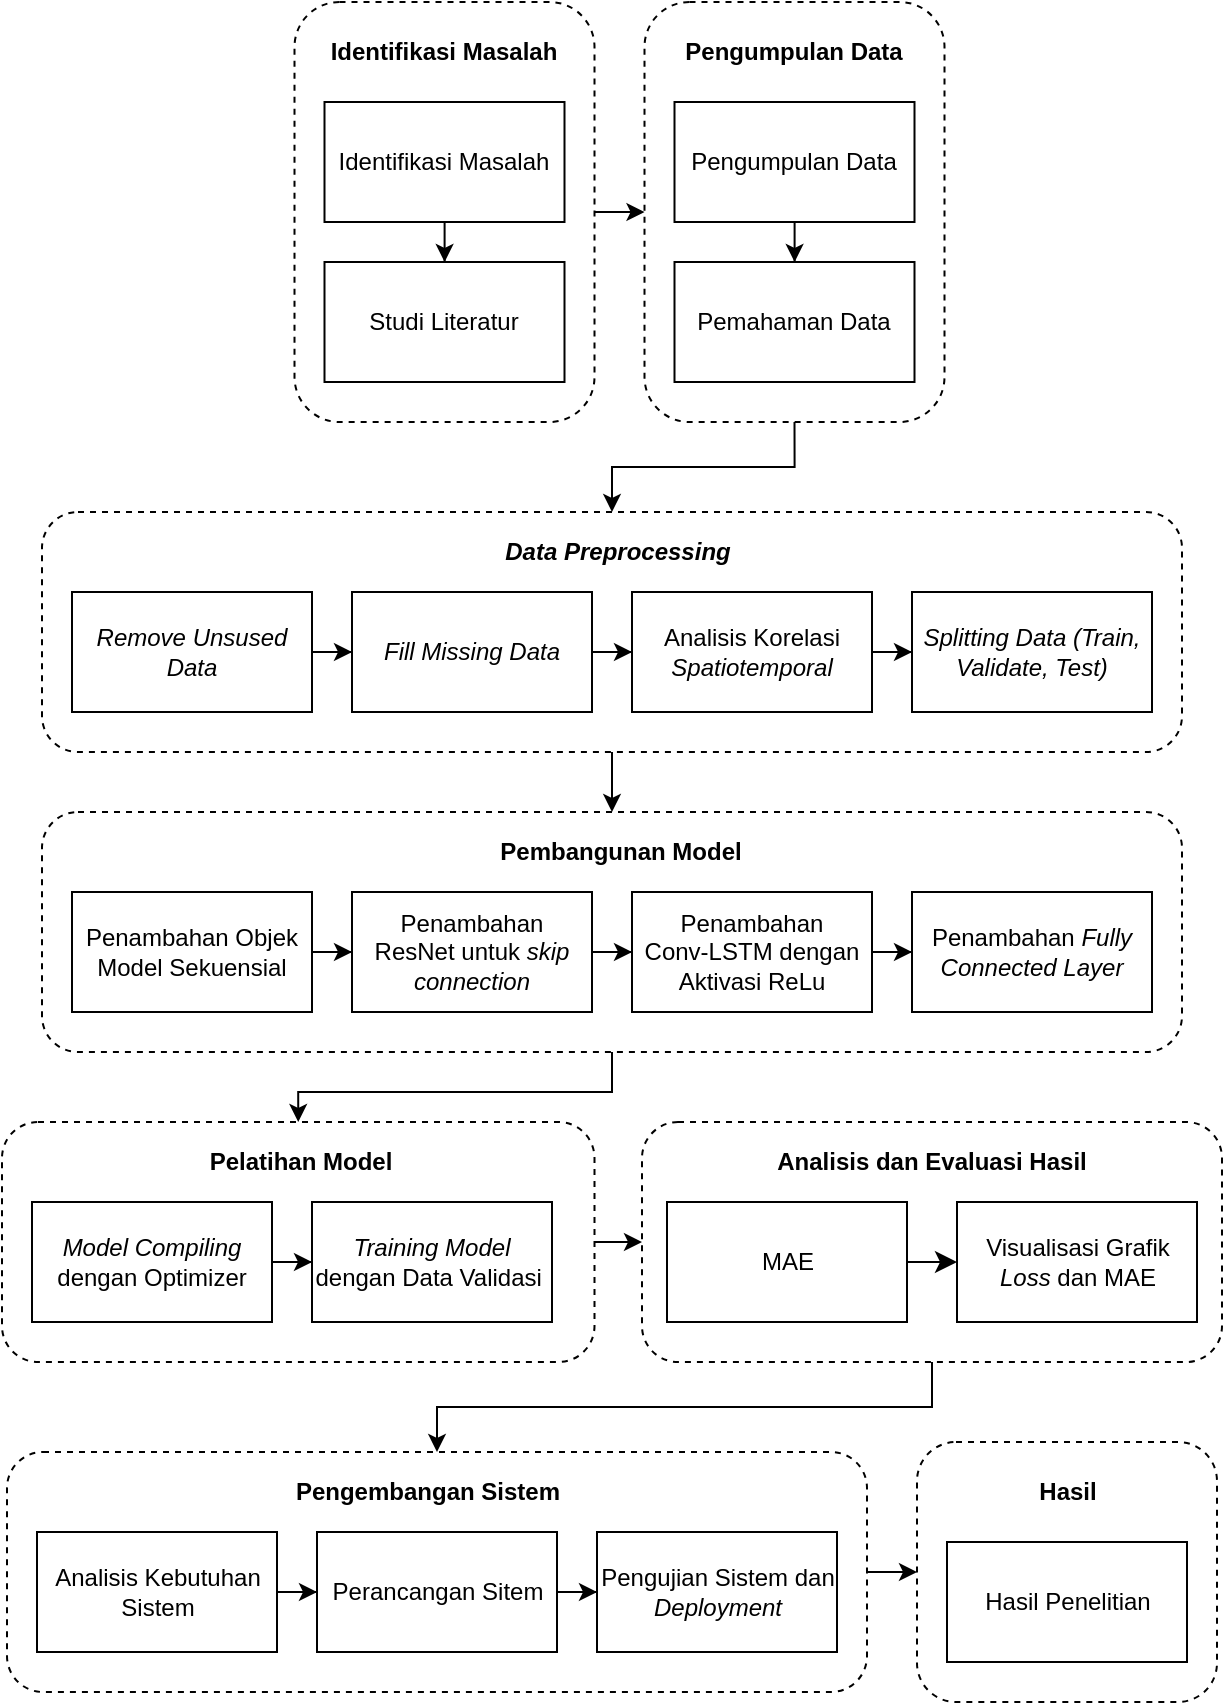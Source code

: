 <mxfile version="23.1.7" type="device" pages="2">
  <diagram name="Page-1" id="8dkdNY9Aqa6y-CA1yDPD">
    <mxGraphModel dx="784" dy="947" grid="1" gridSize="10" guides="1" tooltips="1" connect="1" arrows="1" fold="1" page="1" pageScale="1" pageWidth="827" pageHeight="1169" math="0" shadow="0">
      <root>
        <mxCell id="0" />
        <mxCell id="1" parent="0" />
        <mxCell id="4umfsZEpB1xuYjeLbEqv-43" value="" style="edgeStyle=orthogonalEdgeStyle;rounded=0;orthogonalLoop=1;jettySize=auto;html=1;entryX=0.5;entryY=0;entryDx=0;entryDy=0;" parent="1" source="4umfsZEpB1xuYjeLbEqv-27" target="4umfsZEpB1xuYjeLbEqv-31" edge="1">
          <mxGeometry relative="1" as="geometry" />
        </mxCell>
        <mxCell id="4umfsZEpB1xuYjeLbEqv-27" value="" style="rounded=1;whiteSpace=wrap;html=1;fillColor=none;dashed=1;" parent="1" vertex="1">
          <mxGeometry x="60" y="840" width="570" height="120" as="geometry" />
        </mxCell>
        <mxCell id="4umfsZEpB1xuYjeLbEqv-41" value="" style="edgeStyle=orthogonalEdgeStyle;rounded=0;orthogonalLoop=1;jettySize=auto;html=1;entryX=0;entryY=0.5;entryDx=0;entryDy=0;" parent="1" source="4umfsZEpB1xuYjeLbEqv-7" target="4umfsZEpB1xuYjeLbEqv-16" edge="1">
          <mxGeometry relative="1" as="geometry" />
        </mxCell>
        <mxCell id="4umfsZEpB1xuYjeLbEqv-7" value="" style="rounded=1;whiteSpace=wrap;html=1;fillColor=none;dashed=1;" parent="1" vertex="1">
          <mxGeometry x="186.25" y="585" width="150" height="210" as="geometry" />
        </mxCell>
        <mxCell id="4umfsZEpB1xuYjeLbEqv-12" value="" style="edgeStyle=orthogonalEdgeStyle;rounded=0;orthogonalLoop=1;jettySize=auto;html=1;" parent="1" source="4umfsZEpB1xuYjeLbEqv-8" target="4umfsZEpB1xuYjeLbEqv-10" edge="1">
          <mxGeometry relative="1" as="geometry" />
        </mxCell>
        <mxCell id="4umfsZEpB1xuYjeLbEqv-8" value="Identifikasi Masalah" style="rounded=0;whiteSpace=wrap;html=1;" parent="1" vertex="1">
          <mxGeometry x="201.25" y="635" width="120" height="60" as="geometry" />
        </mxCell>
        <mxCell id="4umfsZEpB1xuYjeLbEqv-10" value="Studi Literatur" style="rounded=0;whiteSpace=wrap;html=1;" parent="1" vertex="1">
          <mxGeometry x="201.25" y="715" width="120" height="60" as="geometry" />
        </mxCell>
        <mxCell id="4umfsZEpB1xuYjeLbEqv-15" value="" style="edgeStyle=orthogonalEdgeStyle;rounded=0;orthogonalLoop=1;jettySize=auto;html=1;" parent="1" source="4umfsZEpB1xuYjeLbEqv-11" target="4umfsZEpB1xuYjeLbEqv-13" edge="1">
          <mxGeometry relative="1" as="geometry" />
        </mxCell>
        <mxCell id="4umfsZEpB1xuYjeLbEqv-11" value="Pengumpulan Data" style="rounded=0;whiteSpace=wrap;html=1;" parent="1" vertex="1">
          <mxGeometry x="376.25" y="635" width="120" height="60" as="geometry" />
        </mxCell>
        <mxCell id="4umfsZEpB1xuYjeLbEqv-42" style="edgeStyle=orthogonalEdgeStyle;rounded=0;orthogonalLoop=1;jettySize=auto;html=1;exitX=0.5;exitY=1;exitDx=0;exitDy=0;entryX=0.5;entryY=0;entryDx=0;entryDy=0;" parent="1" source="4umfsZEpB1xuYjeLbEqv-16" target="4umfsZEpB1xuYjeLbEqv-27" edge="1">
          <mxGeometry relative="1" as="geometry" />
        </mxCell>
        <mxCell id="4umfsZEpB1xuYjeLbEqv-16" value="" style="rounded=1;whiteSpace=wrap;html=1;fillColor=none;dashed=1;" parent="1" vertex="1">
          <mxGeometry x="361.25" y="585" width="150" height="210" as="geometry" />
        </mxCell>
        <mxCell id="4umfsZEpB1xuYjeLbEqv-13" value="Pemahaman Data" style="rounded=0;whiteSpace=wrap;html=1;" parent="1" vertex="1">
          <mxGeometry x="376.25" y="715" width="120" height="60" as="geometry" />
        </mxCell>
        <mxCell id="4umfsZEpB1xuYjeLbEqv-14" value="Identifikasi Masalah" style="text;html=1;align=center;verticalAlign=middle;whiteSpace=wrap;rounded=0;fontStyle=1" parent="1" vertex="1">
          <mxGeometry x="201.25" y="595" width="120" height="30" as="geometry" />
        </mxCell>
        <mxCell id="4umfsZEpB1xuYjeLbEqv-18" value="Pengumpulan Data" style="text;html=1;align=center;verticalAlign=middle;whiteSpace=wrap;rounded=0;fontStyle=1" parent="1" vertex="1">
          <mxGeometry x="376.25" y="595" width="120" height="30" as="geometry" />
        </mxCell>
        <mxCell id="4umfsZEpB1xuYjeLbEqv-24" value="" style="edgeStyle=orthogonalEdgeStyle;rounded=0;orthogonalLoop=1;jettySize=auto;html=1;" parent="1" source="4umfsZEpB1xuYjeLbEqv-20" target="4umfsZEpB1xuYjeLbEqv-21" edge="1">
          <mxGeometry relative="1" as="geometry" />
        </mxCell>
        <mxCell id="4umfsZEpB1xuYjeLbEqv-20" value="Remove Unsused Data" style="rounded=0;whiteSpace=wrap;html=1;fontStyle=2" parent="1" vertex="1">
          <mxGeometry x="75" y="880" width="120" height="60" as="geometry" />
        </mxCell>
        <mxCell id="4umfsZEpB1xuYjeLbEqv-25" value="" style="edgeStyle=orthogonalEdgeStyle;rounded=0;orthogonalLoop=1;jettySize=auto;html=1;" parent="1" source="4umfsZEpB1xuYjeLbEqv-21" target="4umfsZEpB1xuYjeLbEqv-22" edge="1">
          <mxGeometry relative="1" as="geometry" />
        </mxCell>
        <mxCell id="4umfsZEpB1xuYjeLbEqv-21" value="Fill Missing Data" style="rounded=0;whiteSpace=wrap;html=1;fontStyle=2" parent="1" vertex="1">
          <mxGeometry x="215" y="880" width="120" height="60" as="geometry" />
        </mxCell>
        <mxCell id="4umfsZEpB1xuYjeLbEqv-26" value="" style="edgeStyle=orthogonalEdgeStyle;rounded=0;orthogonalLoop=1;jettySize=auto;html=1;" parent="1" source="4umfsZEpB1xuYjeLbEqv-22" target="4umfsZEpB1xuYjeLbEqv-23" edge="1">
          <mxGeometry relative="1" as="geometry" />
        </mxCell>
        <mxCell id="4umfsZEpB1xuYjeLbEqv-22" value="Analisis Korelasi &lt;i&gt;Spatiotemporal&lt;/i&gt;" style="rounded=0;whiteSpace=wrap;html=1;" parent="1" vertex="1">
          <mxGeometry x="355" y="880" width="120" height="60" as="geometry" />
        </mxCell>
        <mxCell id="4umfsZEpB1xuYjeLbEqv-23" value="&lt;i&gt;Splitting Data (Train, Validate, Test)&lt;/i&gt;" style="rounded=0;whiteSpace=wrap;html=1;" parent="1" vertex="1">
          <mxGeometry x="495" y="880" width="120" height="60" as="geometry" />
        </mxCell>
        <mxCell id="4umfsZEpB1xuYjeLbEqv-28" value="&lt;span style=&quot;border-color: var(--border-color);&quot;&gt;&lt;i&gt;Data&amp;nbsp;&lt;/i&gt;&lt;/span&gt;&lt;i&gt;Preprocessing&lt;/i&gt;" style="text;html=1;align=center;verticalAlign=middle;whiteSpace=wrap;rounded=0;fontStyle=1" parent="1" vertex="1">
          <mxGeometry x="287.5" y="845" width="120" height="30" as="geometry" />
        </mxCell>
        <mxCell id="4umfsZEpB1xuYjeLbEqv-31" value="" style="rounded=1;whiteSpace=wrap;html=1;fillColor=none;dashed=1;" parent="1" vertex="1">
          <mxGeometry x="60" y="990" width="570" height="120" as="geometry" />
        </mxCell>
        <mxCell id="4umfsZEpB1xuYjeLbEqv-32" value="" style="edgeStyle=orthogonalEdgeStyle;rounded=0;orthogonalLoop=1;jettySize=auto;html=1;" parent="1" source="4umfsZEpB1xuYjeLbEqv-33" target="4umfsZEpB1xuYjeLbEqv-35" edge="1">
          <mxGeometry relative="1" as="geometry" />
        </mxCell>
        <mxCell id="4umfsZEpB1xuYjeLbEqv-33" value="Penambahan Objek Model Sekuensial" style="rounded=0;whiteSpace=wrap;html=1;fontStyle=0" parent="1" vertex="1">
          <mxGeometry x="75" y="1030" width="120" height="60" as="geometry" />
        </mxCell>
        <mxCell id="4umfsZEpB1xuYjeLbEqv-34" value="" style="edgeStyle=orthogonalEdgeStyle;rounded=0;orthogonalLoop=1;jettySize=auto;html=1;" parent="1" source="4umfsZEpB1xuYjeLbEqv-35" target="4umfsZEpB1xuYjeLbEqv-37" edge="1">
          <mxGeometry relative="1" as="geometry" />
        </mxCell>
        <mxCell id="4umfsZEpB1xuYjeLbEqv-35" value="Penambahan &lt;br&gt;ResNet untuk &lt;i&gt;skip connection&lt;/i&gt;" style="rounded=0;whiteSpace=wrap;html=1;fontStyle=0" parent="1" vertex="1">
          <mxGeometry x="215" y="1030" width="120" height="60" as="geometry" />
        </mxCell>
        <mxCell id="4umfsZEpB1xuYjeLbEqv-36" value="" style="edgeStyle=orthogonalEdgeStyle;rounded=0;orthogonalLoop=1;jettySize=auto;html=1;" parent="1" source="4umfsZEpB1xuYjeLbEqv-37" target="4umfsZEpB1xuYjeLbEqv-38" edge="1">
          <mxGeometry relative="1" as="geometry" />
        </mxCell>
        <mxCell id="4umfsZEpB1xuYjeLbEqv-37" value="Penambahan &lt;br&gt;Conv-LSTM dengan Aktivasi ReLu" style="rounded=0;whiteSpace=wrap;html=1;fontStyle=0" parent="1" vertex="1">
          <mxGeometry x="355" y="1030" width="120" height="60" as="geometry" />
        </mxCell>
        <mxCell id="4umfsZEpB1xuYjeLbEqv-38" value="Penambahan &lt;i&gt;Fully Connected Layer&lt;/i&gt;" style="rounded=0;whiteSpace=wrap;html=1;fontStyle=0" parent="1" vertex="1">
          <mxGeometry x="495" y="1030" width="120" height="60" as="geometry" />
        </mxCell>
        <mxCell id="4umfsZEpB1xuYjeLbEqv-39" value="Pembangunan Model" style="text;html=1;align=center;verticalAlign=middle;whiteSpace=wrap;rounded=0;fontStyle=1" parent="1" vertex="1">
          <mxGeometry x="287.5" y="995" width="122.5" height="30" as="geometry" />
        </mxCell>
        <mxCell id="SCLlUlkhgmIETW-9qGs2-16" style="edgeStyle=orthogonalEdgeStyle;rounded=0;orthogonalLoop=1;jettySize=auto;html=1;exitX=0.5;exitY=1;exitDx=0;exitDy=0;entryX=0.5;entryY=0;entryDx=0;entryDy=0;" parent="1" source="4umfsZEpB1xuYjeLbEqv-44" target="4umfsZEpB1xuYjeLbEqv-57" edge="1">
          <mxGeometry relative="1" as="geometry" />
        </mxCell>
        <mxCell id="4umfsZEpB1xuYjeLbEqv-44" value="" style="rounded=1;whiteSpace=wrap;html=1;fillColor=none;dashed=1;" parent="1" vertex="1">
          <mxGeometry x="360" y="1145" width="290" height="120" as="geometry" />
        </mxCell>
        <mxCell id="Fcdf2bHfNka544CLP2I--2" value="" style="edgeStyle=none;curved=1;rounded=0;orthogonalLoop=1;jettySize=auto;html=1;fontSize=12;startSize=8;endSize=8;" edge="1" parent="1" source="4umfsZEpB1xuYjeLbEqv-46" target="Fcdf2bHfNka544CLP2I--1">
          <mxGeometry relative="1" as="geometry" />
        </mxCell>
        <mxCell id="4umfsZEpB1xuYjeLbEqv-46" value="MAE" style="rounded=0;whiteSpace=wrap;html=1;" parent="1" vertex="1">
          <mxGeometry x="372.5" y="1185" width="120" height="60" as="geometry" />
        </mxCell>
        <mxCell id="4umfsZEpB1xuYjeLbEqv-48" value="Analisis dan Evaluasi Hasil" style="text;html=1;align=center;verticalAlign=middle;whiteSpace=wrap;rounded=0;fontStyle=1" parent="1" vertex="1">
          <mxGeometry x="426.25" y="1150" width="157.5" height="30" as="geometry" />
        </mxCell>
        <mxCell id="SCLlUlkhgmIETW-9qGs2-14" style="edgeStyle=orthogonalEdgeStyle;rounded=0;orthogonalLoop=1;jettySize=auto;html=1;exitX=1;exitY=0.5;exitDx=0;exitDy=0;entryX=0;entryY=0.5;entryDx=0;entryDy=0;" parent="1" source="4umfsZEpB1xuYjeLbEqv-57" target="4umfsZEpB1xuYjeLbEqv-67" edge="1">
          <mxGeometry relative="1" as="geometry" />
        </mxCell>
        <mxCell id="4umfsZEpB1xuYjeLbEqv-57" value="" style="rounded=1;whiteSpace=wrap;html=1;fillColor=none;dashed=1;" parent="1" vertex="1">
          <mxGeometry x="42.5" y="1310" width="430" height="120" as="geometry" />
        </mxCell>
        <mxCell id="4umfsZEpB1xuYjeLbEqv-58" value="" style="edgeStyle=orthogonalEdgeStyle;rounded=0;orthogonalLoop=1;jettySize=auto;html=1;" parent="1" source="4umfsZEpB1xuYjeLbEqv-59" target="4umfsZEpB1xuYjeLbEqv-61" edge="1">
          <mxGeometry relative="1" as="geometry" />
        </mxCell>
        <mxCell id="4umfsZEpB1xuYjeLbEqv-59" value="Analisis Kebutuhan Sistem" style="rounded=0;whiteSpace=wrap;html=1;fontStyle=0" parent="1" vertex="1">
          <mxGeometry x="57.5" y="1350" width="120" height="60" as="geometry" />
        </mxCell>
        <mxCell id="4umfsZEpB1xuYjeLbEqv-60" value="" style="edgeStyle=orthogonalEdgeStyle;rounded=0;orthogonalLoop=1;jettySize=auto;html=1;" parent="1" source="4umfsZEpB1xuYjeLbEqv-61" target="4umfsZEpB1xuYjeLbEqv-63" edge="1">
          <mxGeometry relative="1" as="geometry" />
        </mxCell>
        <mxCell id="4umfsZEpB1xuYjeLbEqv-61" value="Perancangan Sitem" style="rounded=0;whiteSpace=wrap;html=1;fontStyle=0" parent="1" vertex="1">
          <mxGeometry x="197.5" y="1350" width="120" height="60" as="geometry" />
        </mxCell>
        <mxCell id="4umfsZEpB1xuYjeLbEqv-63" value="Pengujian Sistem dan &lt;i&gt;Deployment&lt;/i&gt;" style="rounded=0;whiteSpace=wrap;html=1;fontStyle=0" parent="1" vertex="1">
          <mxGeometry x="337.5" y="1350" width="120" height="60" as="geometry" />
        </mxCell>
        <mxCell id="4umfsZEpB1xuYjeLbEqv-66" value="Pengembangan Sistem" style="text;html=1;align=center;verticalAlign=middle;whiteSpace=wrap;rounded=0;fontStyle=1" parent="1" vertex="1">
          <mxGeometry x="182.5" y="1315" width="140" height="30" as="geometry" />
        </mxCell>
        <mxCell id="4umfsZEpB1xuYjeLbEqv-67" value="" style="rounded=1;whiteSpace=wrap;html=1;fillColor=none;dashed=1;" parent="1" vertex="1">
          <mxGeometry x="497.5" y="1305" width="150" height="130" as="geometry" />
        </mxCell>
        <mxCell id="4umfsZEpB1xuYjeLbEqv-68" value="Hasil Penelitian" style="rounded=0;whiteSpace=wrap;html=1;" parent="1" vertex="1">
          <mxGeometry x="512.5" y="1355" width="120" height="60" as="geometry" />
        </mxCell>
        <mxCell id="4umfsZEpB1xuYjeLbEqv-69" value="Hasil" style="text;html=1;align=center;verticalAlign=middle;whiteSpace=wrap;rounded=0;fontStyle=1" parent="1" vertex="1">
          <mxGeometry x="512.5" y="1315" width="120" height="30" as="geometry" />
        </mxCell>
        <mxCell id="SCLlUlkhgmIETW-9qGs2-11" value="" style="edgeStyle=orthogonalEdgeStyle;rounded=0;orthogonalLoop=1;jettySize=auto;html=1;entryX=0;entryY=0.5;entryDx=0;entryDy=0;" parent="1" source="SCLlUlkhgmIETW-9qGs2-1" target="4umfsZEpB1xuYjeLbEqv-44" edge="1">
          <mxGeometry relative="1" as="geometry" />
        </mxCell>
        <mxCell id="SCLlUlkhgmIETW-9qGs2-1" value="" style="rounded=1;whiteSpace=wrap;html=1;fillColor=none;dashed=1;" parent="1" vertex="1">
          <mxGeometry x="40" y="1145" width="296.25" height="120" as="geometry" />
        </mxCell>
        <mxCell id="SCLlUlkhgmIETW-9qGs2-4" value="" style="edgeStyle=orthogonalEdgeStyle;rounded=0;orthogonalLoop=1;jettySize=auto;html=1;" parent="1" source="SCLlUlkhgmIETW-9qGs2-5" target="SCLlUlkhgmIETW-9qGs2-7" edge="1">
          <mxGeometry relative="1" as="geometry" />
        </mxCell>
        <mxCell id="SCLlUlkhgmIETW-9qGs2-5" value="&lt;i&gt;Model Compiling &lt;/i&gt;dengan Optimizer" style="rounded=0;whiteSpace=wrap;html=1;fontStyle=0" parent="1" vertex="1">
          <mxGeometry x="55" y="1185" width="120" height="60" as="geometry" />
        </mxCell>
        <mxCell id="SCLlUlkhgmIETW-9qGs2-7" value="&lt;i&gt;Training Model &lt;/i&gt;dengan Data Validasi&amp;nbsp;" style="rounded=0;whiteSpace=wrap;html=1;fontStyle=0" parent="1" vertex="1">
          <mxGeometry x="195" y="1185" width="120" height="60" as="geometry" />
        </mxCell>
        <mxCell id="SCLlUlkhgmIETW-9qGs2-9" value="Pelatihan Model" style="text;html=1;align=center;verticalAlign=middle;whiteSpace=wrap;rounded=0;fontStyle=1" parent="1" vertex="1">
          <mxGeometry x="127.5" y="1150" width="122.5" height="30" as="geometry" />
        </mxCell>
        <mxCell id="SCLlUlkhgmIETW-9qGs2-13" style="edgeStyle=orthogonalEdgeStyle;rounded=0;orthogonalLoop=1;jettySize=auto;html=1;entryX=0.5;entryY=0;entryDx=0;entryDy=0;" parent="1" source="4umfsZEpB1xuYjeLbEqv-31" target="SCLlUlkhgmIETW-9qGs2-1" edge="1">
          <mxGeometry relative="1" as="geometry" />
        </mxCell>
        <mxCell id="Fcdf2bHfNka544CLP2I--1" value="Visualisasi Grafik &lt;i&gt;Loss&lt;/i&gt; dan MAE" style="rounded=0;whiteSpace=wrap;html=1;" vertex="1" parent="1">
          <mxGeometry x="517.5" y="1185" width="120" height="60" as="geometry" />
        </mxCell>
      </root>
    </mxGraphModel>
  </diagram>
  <diagram name="Copy of Page-1" id="Q5k6Uo6IDZ1yiaK02ve5">
    <mxGraphModel dx="1489" dy="852" grid="1" gridSize="10" guides="1" tooltips="1" connect="1" arrows="1" fold="1" page="1" pageScale="1" pageWidth="827" pageHeight="1169" math="0" shadow="0">
      <root>
        <mxCell id="XMcDr2I4Mh3FjgkI7DIx-0" />
        <mxCell id="XMcDr2I4Mh3FjgkI7DIx-1" parent="XMcDr2I4Mh3FjgkI7DIx-0" />
        <mxCell id="dNgqPSWPzXVJn2kt6dGK-2" style="edgeStyle=orthogonalEdgeStyle;rounded=0;orthogonalLoop=1;jettySize=auto;html=1;exitX=0.5;exitY=1;exitDx=0;exitDy=0;entryX=0.5;entryY=0;entryDx=0;entryDy=0;" parent="XMcDr2I4Mh3FjgkI7DIx-1" source="XMcDr2I4Mh3FjgkI7DIx-3" target="MAa4AiRFv45PztP-67is-0" edge="1">
          <mxGeometry relative="1" as="geometry">
            <Array as="points">
              <mxPoint x="345" y="980" />
              <mxPoint x="105" y="980" />
            </Array>
          </mxGeometry>
        </mxCell>
        <mxCell id="XMcDr2I4Mh3FjgkI7DIx-3" value="" style="rounded=1;whiteSpace=wrap;html=1;fillColor=none;dashed=1;" parent="XMcDr2I4Mh3FjgkI7DIx-1" vertex="1">
          <mxGeometry x="60" y="840" width="570" height="120" as="geometry" />
        </mxCell>
        <mxCell id="XMcDr2I4Mh3FjgkI7DIx-4" value="" style="edgeStyle=orthogonalEdgeStyle;rounded=0;orthogonalLoop=1;jettySize=auto;html=1;entryX=0;entryY=0.5;entryDx=0;entryDy=0;" parent="XMcDr2I4Mh3FjgkI7DIx-1" source="XMcDr2I4Mh3FjgkI7DIx-5" target="XMcDr2I4Mh3FjgkI7DIx-12" edge="1">
          <mxGeometry relative="1" as="geometry" />
        </mxCell>
        <mxCell id="XMcDr2I4Mh3FjgkI7DIx-5" value="" style="rounded=1;whiteSpace=wrap;html=1;fillColor=none;dashed=1;" parent="XMcDr2I4Mh3FjgkI7DIx-1" vertex="1">
          <mxGeometry x="186.25" y="585" width="150" height="210" as="geometry" />
        </mxCell>
        <mxCell id="XMcDr2I4Mh3FjgkI7DIx-6" value="" style="edgeStyle=orthogonalEdgeStyle;rounded=0;orthogonalLoop=1;jettySize=auto;html=1;" parent="XMcDr2I4Mh3FjgkI7DIx-1" source="XMcDr2I4Mh3FjgkI7DIx-7" target="XMcDr2I4Mh3FjgkI7DIx-8" edge="1">
          <mxGeometry relative="1" as="geometry" />
        </mxCell>
        <mxCell id="XMcDr2I4Mh3FjgkI7DIx-7" value="Identifikasi Masalah" style="rounded=0;whiteSpace=wrap;html=1;" parent="XMcDr2I4Mh3FjgkI7DIx-1" vertex="1">
          <mxGeometry x="201.25" y="635" width="120" height="60" as="geometry" />
        </mxCell>
        <mxCell id="XMcDr2I4Mh3FjgkI7DIx-8" value="Studi Literatur" style="rounded=0;whiteSpace=wrap;html=1;" parent="XMcDr2I4Mh3FjgkI7DIx-1" vertex="1">
          <mxGeometry x="201.25" y="715" width="120" height="60" as="geometry" />
        </mxCell>
        <mxCell id="XMcDr2I4Mh3FjgkI7DIx-9" value="" style="edgeStyle=orthogonalEdgeStyle;rounded=0;orthogonalLoop=1;jettySize=auto;html=1;" parent="XMcDr2I4Mh3FjgkI7DIx-1" source="XMcDr2I4Mh3FjgkI7DIx-10" target="XMcDr2I4Mh3FjgkI7DIx-13" edge="1">
          <mxGeometry relative="1" as="geometry" />
        </mxCell>
        <mxCell id="XMcDr2I4Mh3FjgkI7DIx-10" value="Pengumpulan Data" style="rounded=0;whiteSpace=wrap;html=1;" parent="XMcDr2I4Mh3FjgkI7DIx-1" vertex="1">
          <mxGeometry x="376.25" y="635" width="120" height="60" as="geometry" />
        </mxCell>
        <mxCell id="XMcDr2I4Mh3FjgkI7DIx-11" style="edgeStyle=orthogonalEdgeStyle;rounded=0;orthogonalLoop=1;jettySize=auto;html=1;exitX=0.5;exitY=1;exitDx=0;exitDy=0;entryX=0.5;entryY=0;entryDx=0;entryDy=0;" parent="XMcDr2I4Mh3FjgkI7DIx-1" source="XMcDr2I4Mh3FjgkI7DIx-12" target="XMcDr2I4Mh3FjgkI7DIx-3" edge="1">
          <mxGeometry relative="1" as="geometry" />
        </mxCell>
        <mxCell id="XMcDr2I4Mh3FjgkI7DIx-12" value="" style="rounded=1;whiteSpace=wrap;html=1;fillColor=none;dashed=1;" parent="XMcDr2I4Mh3FjgkI7DIx-1" vertex="1">
          <mxGeometry x="361.25" y="585" width="150" height="210" as="geometry" />
        </mxCell>
        <mxCell id="XMcDr2I4Mh3FjgkI7DIx-13" value="Pemahaman Data" style="rounded=0;whiteSpace=wrap;html=1;" parent="XMcDr2I4Mh3FjgkI7DIx-1" vertex="1">
          <mxGeometry x="376.25" y="715" width="120" height="60" as="geometry" />
        </mxCell>
        <mxCell id="XMcDr2I4Mh3FjgkI7DIx-14" value="Identifikasi Masalah" style="text;html=1;align=center;verticalAlign=middle;whiteSpace=wrap;rounded=0;fontStyle=1" parent="XMcDr2I4Mh3FjgkI7DIx-1" vertex="1">
          <mxGeometry x="201.25" y="595" width="120" height="30" as="geometry" />
        </mxCell>
        <mxCell id="XMcDr2I4Mh3FjgkI7DIx-15" value="Pengumpulan Data" style="text;html=1;align=center;verticalAlign=middle;whiteSpace=wrap;rounded=0;fontStyle=1" parent="XMcDr2I4Mh3FjgkI7DIx-1" vertex="1">
          <mxGeometry x="376.25" y="595" width="120" height="30" as="geometry" />
        </mxCell>
        <mxCell id="XMcDr2I4Mh3FjgkI7DIx-16" value="" style="edgeStyle=orthogonalEdgeStyle;rounded=0;orthogonalLoop=1;jettySize=auto;html=1;" parent="XMcDr2I4Mh3FjgkI7DIx-1" source="XMcDr2I4Mh3FjgkI7DIx-17" target="XMcDr2I4Mh3FjgkI7DIx-19" edge="1">
          <mxGeometry relative="1" as="geometry" />
        </mxCell>
        <mxCell id="XMcDr2I4Mh3FjgkI7DIx-17" value="Remove Unsused Data" style="rounded=0;whiteSpace=wrap;html=1;fontStyle=2" parent="XMcDr2I4Mh3FjgkI7DIx-1" vertex="1">
          <mxGeometry x="75" y="880" width="120" height="60" as="geometry" />
        </mxCell>
        <mxCell id="XMcDr2I4Mh3FjgkI7DIx-18" value="" style="edgeStyle=orthogonalEdgeStyle;rounded=0;orthogonalLoop=1;jettySize=auto;html=1;" parent="XMcDr2I4Mh3FjgkI7DIx-1" source="XMcDr2I4Mh3FjgkI7DIx-19" target="XMcDr2I4Mh3FjgkI7DIx-21" edge="1">
          <mxGeometry relative="1" as="geometry" />
        </mxCell>
        <mxCell id="XMcDr2I4Mh3FjgkI7DIx-19" value="Fill Missing Data" style="rounded=0;whiteSpace=wrap;html=1;fontStyle=2" parent="XMcDr2I4Mh3FjgkI7DIx-1" vertex="1">
          <mxGeometry x="215" y="880" width="120" height="60" as="geometry" />
        </mxCell>
        <mxCell id="XMcDr2I4Mh3FjgkI7DIx-20" value="" style="edgeStyle=orthogonalEdgeStyle;rounded=0;orthogonalLoop=1;jettySize=auto;html=1;" parent="XMcDr2I4Mh3FjgkI7DIx-1" source="XMcDr2I4Mh3FjgkI7DIx-21" target="XMcDr2I4Mh3FjgkI7DIx-22" edge="1">
          <mxGeometry relative="1" as="geometry" />
        </mxCell>
        <mxCell id="XMcDr2I4Mh3FjgkI7DIx-21" value="Analisis Korelasi &lt;i&gt;Spatiotemporal&lt;/i&gt;" style="rounded=0;whiteSpace=wrap;html=1;" parent="XMcDr2I4Mh3FjgkI7DIx-1" vertex="1">
          <mxGeometry x="355" y="880" width="120" height="60" as="geometry" />
        </mxCell>
        <mxCell id="XMcDr2I4Mh3FjgkI7DIx-22" value="&lt;i&gt;Splitting Data (Train, Validate, Test)&lt;/i&gt;" style="rounded=0;whiteSpace=wrap;html=1;" parent="XMcDr2I4Mh3FjgkI7DIx-1" vertex="1">
          <mxGeometry x="495" y="880" width="120" height="60" as="geometry" />
        </mxCell>
        <mxCell id="XMcDr2I4Mh3FjgkI7DIx-23" value="&lt;i&gt;Preprocessing Data&lt;/i&gt;" style="text;html=1;align=center;verticalAlign=middle;whiteSpace=wrap;rounded=0;fontStyle=1" parent="XMcDr2I4Mh3FjgkI7DIx-1" vertex="1">
          <mxGeometry x="287.5" y="845" width="120" height="30" as="geometry" />
        </mxCell>
        <mxCell id="dNgqPSWPzXVJn2kt6dGK-1" style="edgeStyle=orthogonalEdgeStyle;rounded=0;orthogonalLoop=1;jettySize=auto;html=1;exitX=1;exitY=0.5;exitDx=0;exitDy=0;entryX=0;entryY=0.5;entryDx=0;entryDy=0;" parent="XMcDr2I4Mh3FjgkI7DIx-1" source="MAa4AiRFv45PztP-67is-0" target="MAa4AiRFv45PztP-67is-5" edge="1">
          <mxGeometry relative="1" as="geometry" />
        </mxCell>
        <mxCell id="MAa4AiRFv45PztP-67is-0" value="" style="rounded=1;whiteSpace=wrap;html=1;fillColor=none;dashed=1;" parent="XMcDr2I4Mh3FjgkI7DIx-1" vertex="1">
          <mxGeometry x="30" y="1000" width="150" height="210" as="geometry" />
        </mxCell>
        <mxCell id="MAa4AiRFv45PztP-67is-1" value="" style="edgeStyle=orthogonalEdgeStyle;rounded=0;orthogonalLoop=1;jettySize=auto;html=1;" parent="XMcDr2I4Mh3FjgkI7DIx-1" source="MAa4AiRFv45PztP-67is-2" target="MAa4AiRFv45PztP-67is-3" edge="1">
          <mxGeometry relative="1" as="geometry" />
        </mxCell>
        <mxCell id="MAa4AiRFv45PztP-67is-2" value="Penambahan Objek Model Sekuensial" style="rounded=0;whiteSpace=wrap;html=1;" parent="XMcDr2I4Mh3FjgkI7DIx-1" vertex="1">
          <mxGeometry x="45.0" y="1050" width="120" height="60" as="geometry" />
        </mxCell>
        <mxCell id="MAa4AiRFv45PztP-67is-3" value="Penambahan ResNet" style="rounded=0;whiteSpace=wrap;html=1;" parent="XMcDr2I4Mh3FjgkI7DIx-1" vertex="1">
          <mxGeometry x="45.0" y="1130" width="120" height="60" as="geometry" />
        </mxCell>
        <mxCell id="MAa4AiRFv45PztP-67is-4" value="&lt;i&gt;Skip Connection&lt;/i&gt;" style="text;html=1;align=center;verticalAlign=middle;whiteSpace=wrap;rounded=0;fontStyle=1" parent="XMcDr2I4Mh3FjgkI7DIx-1" vertex="1">
          <mxGeometry x="45.0" y="1010" width="120" height="30" as="geometry" />
        </mxCell>
        <mxCell id="GwNX6GBKlnILAR-Z7nok-1" style="edgeStyle=orthogonalEdgeStyle;rounded=0;orthogonalLoop=1;jettySize=auto;html=1;exitX=0.5;exitY=1;exitDx=0;exitDy=0;entryX=0.5;entryY=0;entryDx=0;entryDy=0;fontSize=12;startSize=8;endSize=8;" edge="1" parent="XMcDr2I4Mh3FjgkI7DIx-1" source="MAa4AiRFv45PztP-67is-5" target="tfB7UdT_h9NROq20MPd0-0">
          <mxGeometry relative="1" as="geometry">
            <Array as="points">
              <mxPoint x="420" y="1175" />
              <mxPoint x="420" y="1230" />
              <mxPoint x="44" y="1230" />
            </Array>
          </mxGeometry>
        </mxCell>
        <mxCell id="MAa4AiRFv45PztP-67is-5" value="" style="rounded=1;whiteSpace=wrap;html=1;fillColor=none;dashed=1;" parent="XMcDr2I4Mh3FjgkI7DIx-1" vertex="1">
          <mxGeometry x="201.25" y="1035" width="440" height="140" as="geometry" />
        </mxCell>
        <mxCell id="MAa4AiRFv45PztP-67is-6" value="" style="edgeStyle=orthogonalEdgeStyle;rounded=0;orthogonalLoop=1;jettySize=auto;html=1;" parent="XMcDr2I4Mh3FjgkI7DIx-1" source="MAa4AiRFv45PztP-67is-7" target="MAa4AiRFv45PztP-67is-8" edge="1">
          <mxGeometry relative="1" as="geometry" />
        </mxCell>
        <mxCell id="MAa4AiRFv45PztP-67is-7" value="Penambahan &lt;br&gt;Conv-LSTM dengan Aktivasi ReLu" style="rounded=0;whiteSpace=wrap;html=1;" parent="XMcDr2I4Mh3FjgkI7DIx-1" vertex="1">
          <mxGeometry x="216.25" y="1085" width="120" height="60" as="geometry" />
        </mxCell>
        <mxCell id="Q-bsJ_k3Gh9jpXr_mfIN-11" value="" style="edgeStyle=orthogonalEdgeStyle;rounded=0;orthogonalLoop=1;jettySize=auto;html=1;" parent="XMcDr2I4Mh3FjgkI7DIx-1" source="MAa4AiRFv45PztP-67is-8" target="Q-bsJ_k3Gh9jpXr_mfIN-10" edge="1">
          <mxGeometry relative="1" as="geometry" />
        </mxCell>
        <mxCell id="MAa4AiRFv45PztP-67is-8" value="Penambahan&lt;i&gt; Fully Connected Layer&lt;/i&gt;" style="rounded=0;whiteSpace=wrap;html=1;" parent="XMcDr2I4Mh3FjgkI7DIx-1" vertex="1">
          <mxGeometry x="361.25" y="1085" width="120" height="60" as="geometry" />
        </mxCell>
        <mxCell id="MAa4AiRFv45PztP-67is-9" value="Prediction" style="text;html=1;align=center;verticalAlign=middle;whiteSpace=wrap;rounded=0;fontStyle=3" parent="XMcDr2I4Mh3FjgkI7DIx-1" vertex="1">
          <mxGeometry x="361.25" y="1049" width="120" height="30" as="geometry" />
        </mxCell>
        <mxCell id="Q-bsJ_k3Gh9jpXr_mfIN-10" value="Model Optimization" style="rounded=0;whiteSpace=wrap;html=1;" parent="XMcDr2I4Mh3FjgkI7DIx-1" vertex="1">
          <mxGeometry x="506.25" y="1085" width="120" height="60" as="geometry" />
        </mxCell>
        <mxCell id="GwNX6GBKlnILAR-Z7nok-2" style="edgeStyle=none;curved=1;rounded=0;orthogonalLoop=1;jettySize=auto;html=1;exitX=1;exitY=0.5;exitDx=0;exitDy=0;entryX=0;entryY=0.5;entryDx=0;entryDy=0;fontSize=12;startSize=8;endSize=8;" edge="1" parent="XMcDr2I4Mh3FjgkI7DIx-1" source="tfB7UdT_h9NROq20MPd0-0" target="tfB7UdT_h9NROq20MPd0-4">
          <mxGeometry relative="1" as="geometry" />
        </mxCell>
        <mxCell id="tfB7UdT_h9NROq20MPd0-0" value="" style="rounded=1;whiteSpace=wrap;html=1;fillColor=none;dashed=1;" vertex="1" parent="XMcDr2I4Mh3FjgkI7DIx-1">
          <mxGeometry x="-31.25" y="1260" width="150" height="130" as="geometry" />
        </mxCell>
        <mxCell id="tfB7UdT_h9NROq20MPd0-1" value="MAE" style="rounded=0;whiteSpace=wrap;html=1;" vertex="1" parent="XMcDr2I4Mh3FjgkI7DIx-1">
          <mxGeometry x="-16.25" y="1310" width="120" height="60" as="geometry" />
        </mxCell>
        <mxCell id="tfB7UdT_h9NROq20MPd0-2" value="Evaluasi Model" style="text;html=1;align=center;verticalAlign=middle;whiteSpace=wrap;rounded=0;fontStyle=1" vertex="1" parent="XMcDr2I4Mh3FjgkI7DIx-1">
          <mxGeometry x="-16.25" y="1270" width="120" height="30" as="geometry" />
        </mxCell>
        <mxCell id="tfB7UdT_h9NROq20MPd0-3" style="edgeStyle=orthogonalEdgeStyle;rounded=0;orthogonalLoop=1;jettySize=auto;html=1;exitX=1;exitY=0.5;exitDx=0;exitDy=0;entryX=0;entryY=0.5;entryDx=0;entryDy=0;" edge="1" parent="XMcDr2I4Mh3FjgkI7DIx-1" source="tfB7UdT_h9NROq20MPd0-4" target="tfB7UdT_h9NROq20MPd0-11">
          <mxGeometry relative="1" as="geometry" />
        </mxCell>
        <mxCell id="tfB7UdT_h9NROq20MPd0-4" value="" style="rounded=1;whiteSpace=wrap;html=1;fillColor=none;dashed=1;" vertex="1" parent="XMcDr2I4Mh3FjgkI7DIx-1">
          <mxGeometry x="145" y="1265" width="430" height="120" as="geometry" />
        </mxCell>
        <mxCell id="tfB7UdT_h9NROq20MPd0-5" value="" style="edgeStyle=orthogonalEdgeStyle;rounded=0;orthogonalLoop=1;jettySize=auto;html=1;" edge="1" parent="XMcDr2I4Mh3FjgkI7DIx-1" source="tfB7UdT_h9NROq20MPd0-6" target="tfB7UdT_h9NROq20MPd0-8">
          <mxGeometry relative="1" as="geometry" />
        </mxCell>
        <mxCell id="tfB7UdT_h9NROq20MPd0-6" value="Analisis Kebutuhan Sistem" style="rounded=0;whiteSpace=wrap;html=1;fontStyle=0" vertex="1" parent="XMcDr2I4Mh3FjgkI7DIx-1">
          <mxGeometry x="160" y="1305" width="120" height="60" as="geometry" />
        </mxCell>
        <mxCell id="tfB7UdT_h9NROq20MPd0-7" value="" style="edgeStyle=orthogonalEdgeStyle;rounded=0;orthogonalLoop=1;jettySize=auto;html=1;" edge="1" parent="XMcDr2I4Mh3FjgkI7DIx-1" source="tfB7UdT_h9NROq20MPd0-8" target="tfB7UdT_h9NROq20MPd0-9">
          <mxGeometry relative="1" as="geometry" />
        </mxCell>
        <mxCell id="tfB7UdT_h9NROq20MPd0-8" value="Perancangan Sitem" style="rounded=0;whiteSpace=wrap;html=1;fontStyle=0" vertex="1" parent="XMcDr2I4Mh3FjgkI7DIx-1">
          <mxGeometry x="300" y="1305" width="120" height="60" as="geometry" />
        </mxCell>
        <mxCell id="tfB7UdT_h9NROq20MPd0-9" value="Pengujian Sistem" style="rounded=0;whiteSpace=wrap;html=1;fontStyle=0" vertex="1" parent="XMcDr2I4Mh3FjgkI7DIx-1">
          <mxGeometry x="440" y="1305" width="120" height="60" as="geometry" />
        </mxCell>
        <mxCell id="tfB7UdT_h9NROq20MPd0-10" value="Pengembangan Sistem" style="text;html=1;align=center;verticalAlign=middle;whiteSpace=wrap;rounded=0;fontStyle=1" vertex="1" parent="XMcDr2I4Mh3FjgkI7DIx-1">
          <mxGeometry x="285" y="1270" width="140" height="30" as="geometry" />
        </mxCell>
        <mxCell id="tfB7UdT_h9NROq20MPd0-11" value="" style="rounded=1;whiteSpace=wrap;html=1;fillColor=none;dashed=1;" vertex="1" parent="XMcDr2I4Mh3FjgkI7DIx-1">
          <mxGeometry x="600" y="1260" width="150" height="130" as="geometry" />
        </mxCell>
        <mxCell id="tfB7UdT_h9NROq20MPd0-12" value="Hasil Penelitian" style="rounded=0;whiteSpace=wrap;html=1;" vertex="1" parent="XMcDr2I4Mh3FjgkI7DIx-1">
          <mxGeometry x="615" y="1310" width="120" height="60" as="geometry" />
        </mxCell>
        <mxCell id="tfB7UdT_h9NROq20MPd0-13" value="&lt;i&gt;Result&lt;/i&gt;" style="text;html=1;align=center;verticalAlign=middle;whiteSpace=wrap;rounded=0;fontStyle=1" vertex="1" parent="XMcDr2I4Mh3FjgkI7DIx-1">
          <mxGeometry x="615" y="1270" width="120" height="30" as="geometry" />
        </mxCell>
      </root>
    </mxGraphModel>
  </diagram>
</mxfile>
